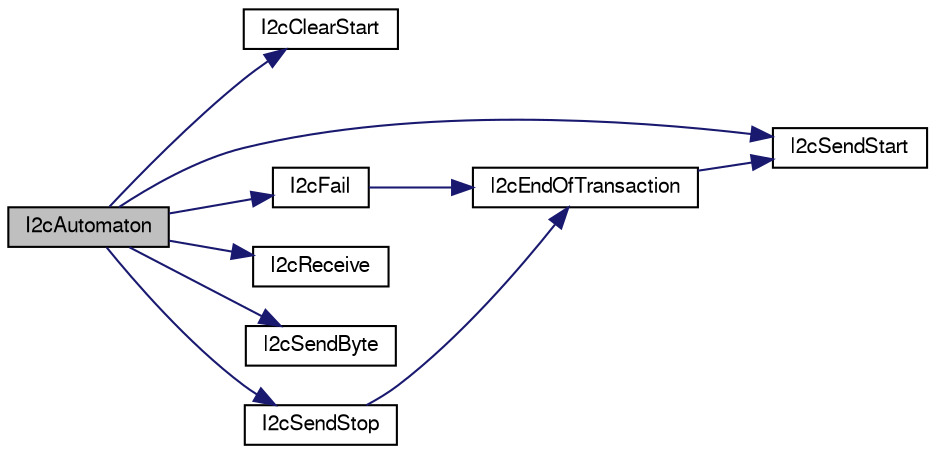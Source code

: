digraph "I2cAutomaton"
{
  edge [fontname="FreeSans",fontsize="10",labelfontname="FreeSans",labelfontsize="10"];
  node [fontname="FreeSans",fontsize="10",shape=record];
  rankdir="LR";
  Node1 [label="I2cAutomaton",height=0.2,width=0.4,color="black", fillcolor="grey75", style="filled", fontcolor="black"];
  Node1 -> Node2 [color="midnightblue",fontsize="10",style="solid",fontname="FreeSans"];
  Node2 [label="I2cClearStart",height=0.2,width=0.4,color="black", fillcolor="white", style="filled",URL="$lpc21_2mcu__periph_2i2c__arch_8c.html#afeedcbbb1955ba3dc334152678f8ca8d"];
  Node1 -> Node3 [color="midnightblue",fontsize="10",style="solid",fontname="FreeSans"];
  Node3 [label="I2cFail",height=0.2,width=0.4,color="black", fillcolor="white", style="filled",URL="$lpc21_2mcu__periph_2i2c__arch_8c.html#a900cc057905958b330a39d51c86203a0"];
  Node3 -> Node4 [color="midnightblue",fontsize="10",style="solid",fontname="FreeSans"];
  Node4 [label="I2cEndOfTransaction",height=0.2,width=0.4,color="black", fillcolor="white", style="filled",URL="$lpc21_2mcu__periph_2i2c__arch_8c.html#a01409add519ec96f88feb3cd5f00740b"];
  Node4 -> Node5 [color="midnightblue",fontsize="10",style="solid",fontname="FreeSans"];
  Node5 [label="I2cSendStart",height=0.2,width=0.4,color="black", fillcolor="white", style="filled",URL="$lpc21_2mcu__periph_2i2c__arch_8c.html#af119ba58dde22a418cce1352734266b4"];
  Node1 -> Node6 [color="midnightblue",fontsize="10",style="solid",fontname="FreeSans"];
  Node6 [label="I2cReceive",height=0.2,width=0.4,color="black", fillcolor="white", style="filled",URL="$lpc21_2mcu__periph_2i2c__arch_8c.html#a3c28faad98bdf86788e40f5a2b988114"];
  Node1 -> Node7 [color="midnightblue",fontsize="10",style="solid",fontname="FreeSans"];
  Node7 [label="I2cSendByte",height=0.2,width=0.4,color="black", fillcolor="white", style="filled",URL="$lpc21_2mcu__periph_2i2c__arch_8c.html#ae043ee1aa1fc223bbd70ad4904cc4c62"];
  Node1 -> Node5 [color="midnightblue",fontsize="10",style="solid",fontname="FreeSans"];
  Node1 -> Node8 [color="midnightblue",fontsize="10",style="solid",fontname="FreeSans"];
  Node8 [label="I2cSendStop",height=0.2,width=0.4,color="black", fillcolor="white", style="filled",URL="$lpc21_2mcu__periph_2i2c__arch_8c.html#a9d8406f02daf5d8461ce53d7d97c3cfa"];
  Node8 -> Node4 [color="midnightblue",fontsize="10",style="solid",fontname="FreeSans"];
}
